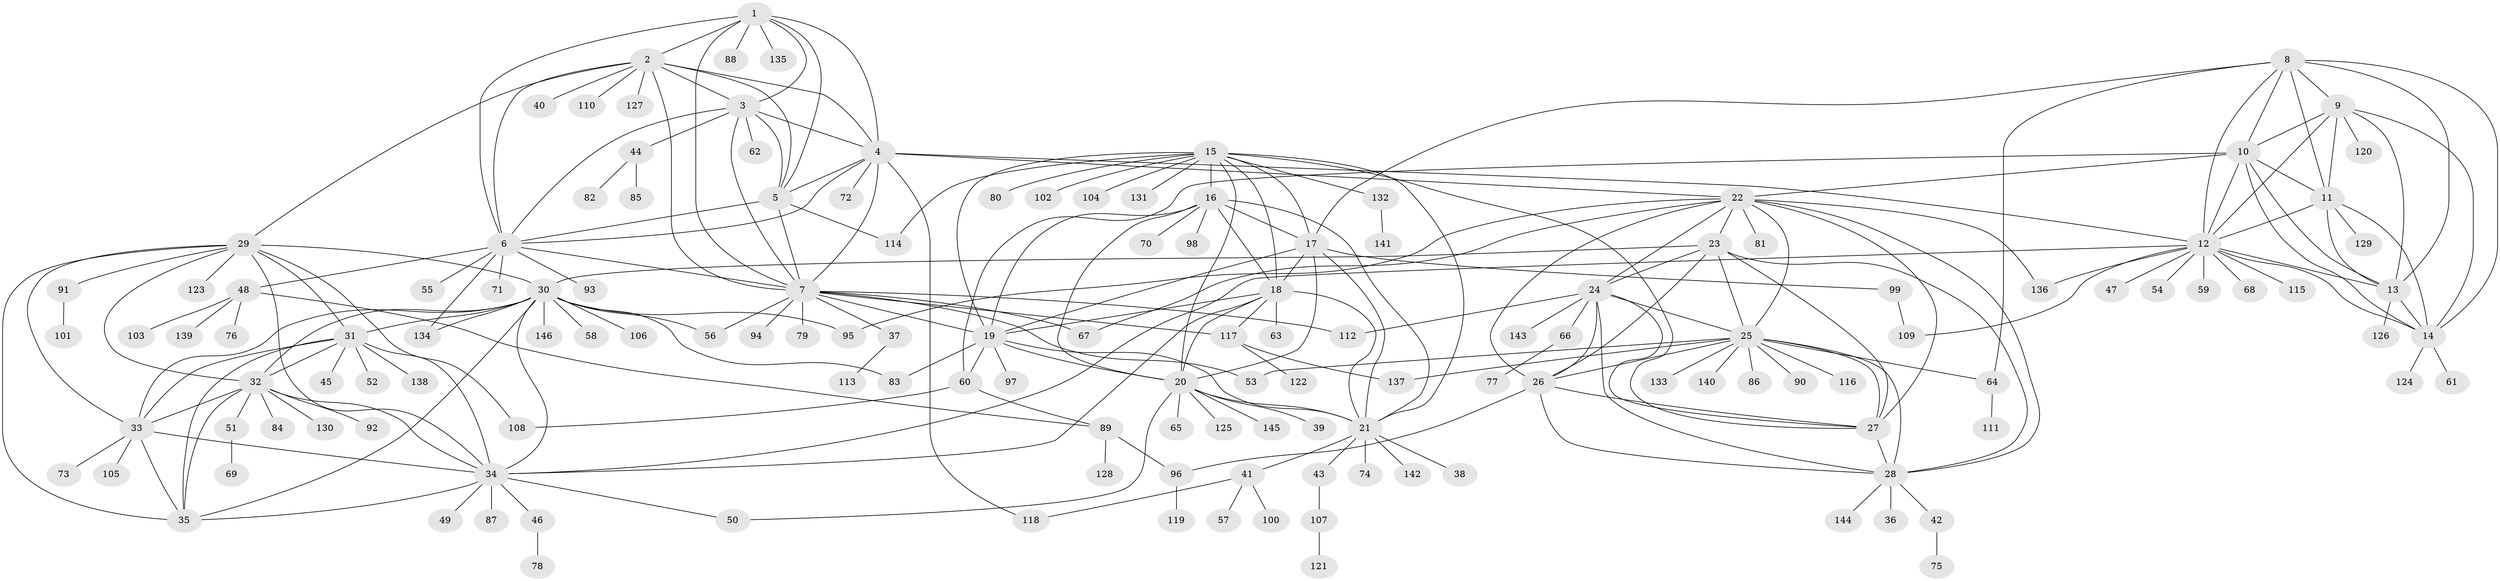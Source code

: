 // Generated by graph-tools (version 1.1) at 2025/15/03/09/25 04:15:47]
// undirected, 146 vertices, 245 edges
graph export_dot {
graph [start="1"]
  node [color=gray90,style=filled];
  1;
  2;
  3;
  4;
  5;
  6;
  7;
  8;
  9;
  10;
  11;
  12;
  13;
  14;
  15;
  16;
  17;
  18;
  19;
  20;
  21;
  22;
  23;
  24;
  25;
  26;
  27;
  28;
  29;
  30;
  31;
  32;
  33;
  34;
  35;
  36;
  37;
  38;
  39;
  40;
  41;
  42;
  43;
  44;
  45;
  46;
  47;
  48;
  49;
  50;
  51;
  52;
  53;
  54;
  55;
  56;
  57;
  58;
  59;
  60;
  61;
  62;
  63;
  64;
  65;
  66;
  67;
  68;
  69;
  70;
  71;
  72;
  73;
  74;
  75;
  76;
  77;
  78;
  79;
  80;
  81;
  82;
  83;
  84;
  85;
  86;
  87;
  88;
  89;
  90;
  91;
  92;
  93;
  94;
  95;
  96;
  97;
  98;
  99;
  100;
  101;
  102;
  103;
  104;
  105;
  106;
  107;
  108;
  109;
  110;
  111;
  112;
  113;
  114;
  115;
  116;
  117;
  118;
  119;
  120;
  121;
  122;
  123;
  124;
  125;
  126;
  127;
  128;
  129;
  130;
  131;
  132;
  133;
  134;
  135;
  136;
  137;
  138;
  139;
  140;
  141;
  142;
  143;
  144;
  145;
  146;
  1 -- 2;
  1 -- 3;
  1 -- 4;
  1 -- 5;
  1 -- 6;
  1 -- 7;
  1 -- 88;
  1 -- 135;
  2 -- 3;
  2 -- 4;
  2 -- 5;
  2 -- 6;
  2 -- 7;
  2 -- 29;
  2 -- 40;
  2 -- 110;
  2 -- 127;
  3 -- 4;
  3 -- 5;
  3 -- 6;
  3 -- 7;
  3 -- 44;
  3 -- 62;
  4 -- 5;
  4 -- 6;
  4 -- 7;
  4 -- 12;
  4 -- 22;
  4 -- 72;
  4 -- 118;
  5 -- 6;
  5 -- 7;
  5 -- 114;
  6 -- 7;
  6 -- 48;
  6 -- 55;
  6 -- 71;
  6 -- 93;
  6 -- 134;
  7 -- 19;
  7 -- 37;
  7 -- 53;
  7 -- 56;
  7 -- 67;
  7 -- 79;
  7 -- 94;
  7 -- 112;
  7 -- 117;
  8 -- 9;
  8 -- 10;
  8 -- 11;
  8 -- 12;
  8 -- 13;
  8 -- 14;
  8 -- 17;
  8 -- 64;
  9 -- 10;
  9 -- 11;
  9 -- 12;
  9 -- 13;
  9 -- 14;
  9 -- 120;
  10 -- 11;
  10 -- 12;
  10 -- 13;
  10 -- 14;
  10 -- 22;
  10 -- 60;
  11 -- 12;
  11 -- 13;
  11 -- 14;
  11 -- 129;
  12 -- 13;
  12 -- 14;
  12 -- 34;
  12 -- 47;
  12 -- 54;
  12 -- 59;
  12 -- 68;
  12 -- 109;
  12 -- 115;
  12 -- 136;
  13 -- 14;
  13 -- 126;
  14 -- 61;
  14 -- 124;
  15 -- 16;
  15 -- 17;
  15 -- 18;
  15 -- 19;
  15 -- 20;
  15 -- 21;
  15 -- 27;
  15 -- 80;
  15 -- 102;
  15 -- 104;
  15 -- 114;
  15 -- 131;
  15 -- 132;
  16 -- 17;
  16 -- 18;
  16 -- 19;
  16 -- 20;
  16 -- 21;
  16 -- 70;
  16 -- 98;
  17 -- 18;
  17 -- 19;
  17 -- 20;
  17 -- 21;
  17 -- 99;
  18 -- 19;
  18 -- 20;
  18 -- 21;
  18 -- 34;
  18 -- 63;
  18 -- 117;
  19 -- 20;
  19 -- 21;
  19 -- 60;
  19 -- 83;
  19 -- 97;
  20 -- 21;
  20 -- 39;
  20 -- 50;
  20 -- 65;
  20 -- 125;
  20 -- 145;
  21 -- 38;
  21 -- 41;
  21 -- 43;
  21 -- 74;
  21 -- 142;
  22 -- 23;
  22 -- 24;
  22 -- 25;
  22 -- 26;
  22 -- 27;
  22 -- 28;
  22 -- 67;
  22 -- 81;
  22 -- 95;
  22 -- 136;
  23 -- 24;
  23 -- 25;
  23 -- 26;
  23 -- 27;
  23 -- 28;
  23 -- 30;
  24 -- 25;
  24 -- 26;
  24 -- 27;
  24 -- 28;
  24 -- 66;
  24 -- 112;
  24 -- 143;
  25 -- 26;
  25 -- 27;
  25 -- 28;
  25 -- 53;
  25 -- 64;
  25 -- 86;
  25 -- 90;
  25 -- 116;
  25 -- 133;
  25 -- 137;
  25 -- 140;
  26 -- 27;
  26 -- 28;
  26 -- 96;
  27 -- 28;
  28 -- 36;
  28 -- 42;
  28 -- 144;
  29 -- 30;
  29 -- 31;
  29 -- 32;
  29 -- 33;
  29 -- 34;
  29 -- 35;
  29 -- 91;
  29 -- 108;
  29 -- 123;
  30 -- 31;
  30 -- 32;
  30 -- 33;
  30 -- 34;
  30 -- 35;
  30 -- 56;
  30 -- 58;
  30 -- 83;
  30 -- 95;
  30 -- 106;
  30 -- 134;
  30 -- 146;
  31 -- 32;
  31 -- 33;
  31 -- 34;
  31 -- 35;
  31 -- 45;
  31 -- 52;
  31 -- 138;
  32 -- 33;
  32 -- 34;
  32 -- 35;
  32 -- 51;
  32 -- 84;
  32 -- 92;
  32 -- 130;
  33 -- 34;
  33 -- 35;
  33 -- 73;
  33 -- 105;
  34 -- 35;
  34 -- 46;
  34 -- 49;
  34 -- 50;
  34 -- 87;
  37 -- 113;
  41 -- 57;
  41 -- 100;
  41 -- 118;
  42 -- 75;
  43 -- 107;
  44 -- 82;
  44 -- 85;
  46 -- 78;
  48 -- 76;
  48 -- 89;
  48 -- 103;
  48 -- 139;
  51 -- 69;
  60 -- 89;
  60 -- 108;
  64 -- 111;
  66 -- 77;
  89 -- 96;
  89 -- 128;
  91 -- 101;
  96 -- 119;
  99 -- 109;
  107 -- 121;
  117 -- 122;
  117 -- 137;
  132 -- 141;
}
